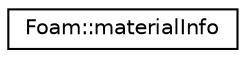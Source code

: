 digraph "Graphical Class Hierarchy"
{
 // LATEX_PDF_SIZE
  edge [fontname="Helvetica",fontsize="10",labelfontname="Helvetica",labelfontsize="10"];
  node [fontname="Helvetica",fontsize="10",shape=record];
  rankdir="LR";
  Node0 [label="Foam::materialInfo",height=0.2,width=0.4,color="black", fillcolor="white", style="filled",URL="$classFoam_1_1materialInfo.html",tooltip=" "];
}
